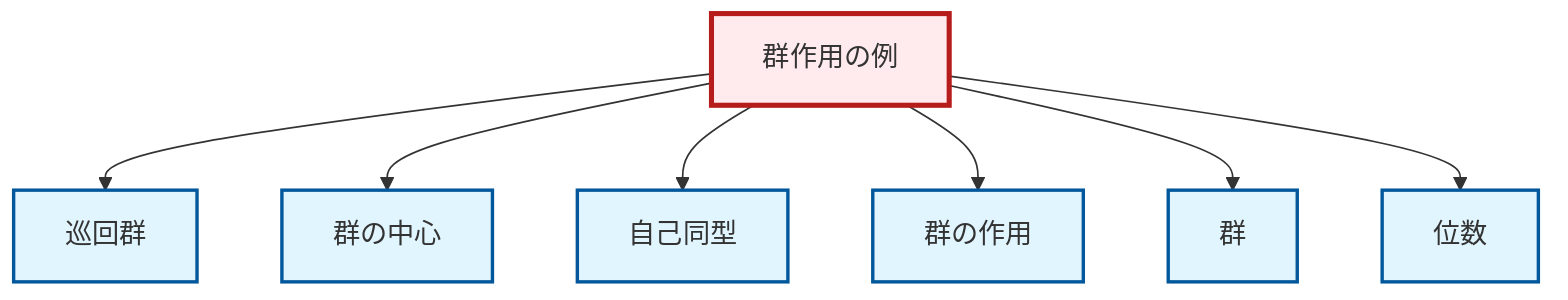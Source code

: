 graph TD
    classDef definition fill:#e1f5fe,stroke:#01579b,stroke-width:2px
    classDef theorem fill:#f3e5f5,stroke:#4a148c,stroke-width:2px
    classDef axiom fill:#fff3e0,stroke:#e65100,stroke-width:2px
    classDef example fill:#e8f5e9,stroke:#1b5e20,stroke-width:2px
    classDef current fill:#ffebee,stroke:#b71c1c,stroke-width:3px
    def-cyclic-group["巡回群"]:::definition
    def-group["群"]:::definition
    def-order["位数"]:::definition
    def-automorphism["自己同型"]:::definition
    def-center-of-group["群の中心"]:::definition
    def-group-action["群の作用"]:::definition
    ex-group-action-examples["群作用の例"]:::example
    ex-group-action-examples --> def-cyclic-group
    ex-group-action-examples --> def-center-of-group
    ex-group-action-examples --> def-automorphism
    ex-group-action-examples --> def-group-action
    ex-group-action-examples --> def-group
    ex-group-action-examples --> def-order
    class ex-group-action-examples current